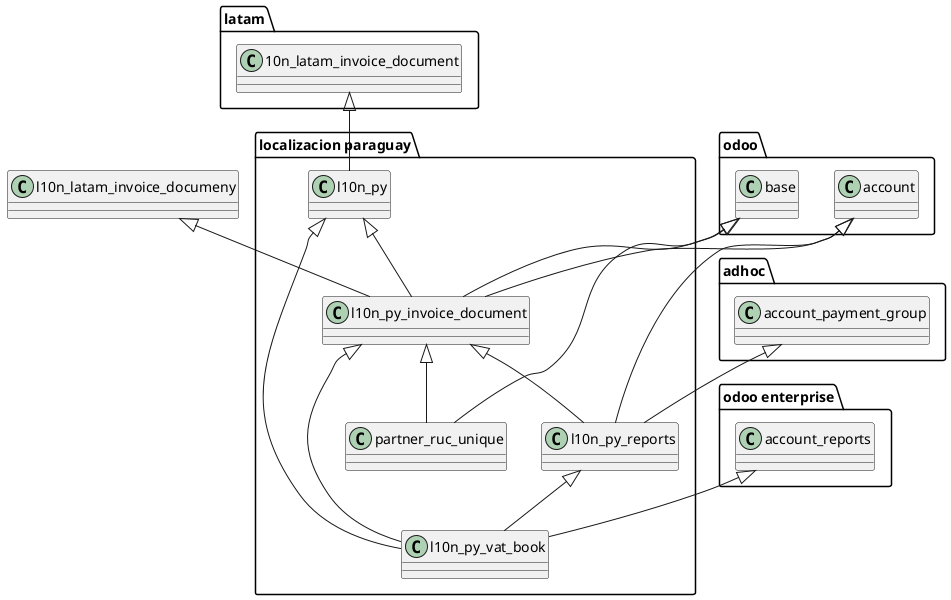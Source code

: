 @startuml

package "odoo enterprise" {
class account_reports
}

package "odoo" {
    class account
    class base
}
package "latam" {
    class 10n_latam_invoice_document
}
package "localizacion paraguay" {
    class l10n_py
    class l10n_py_invoice_document
    class l10n_py_reports
    class l10n_py_vat_book
    class partner_ruc_unique
}
package "adhoc" {
    class account_payment_group
}

10n_latam_invoice_document <|-- l10n_py
base <|-- l10n_py_invoice_document
l10n_py <|-- l10n_py_invoice_document
account <|-- l10n_py_invoice_document
l10n_latam_invoice_documeny <|-- l10n_py_invoice_document

account <|-- l10n_py_reports
l10n_py_invoice_document <|-- l10n_py_reports
account_payment_group <|-- l10n_py_reports

l10n_py <|-- l10n_py_vat_book
l10n_py_reports <|-- l10n_py_vat_book
l10n_py_invoice_document <|-- l10n_py_vat_book
account_reports <|-- l10n_py_vat_book

base <|-- partner_ruc_unique
l10n_py_invoice_document <|-- partner_ruc_unique

@enduml